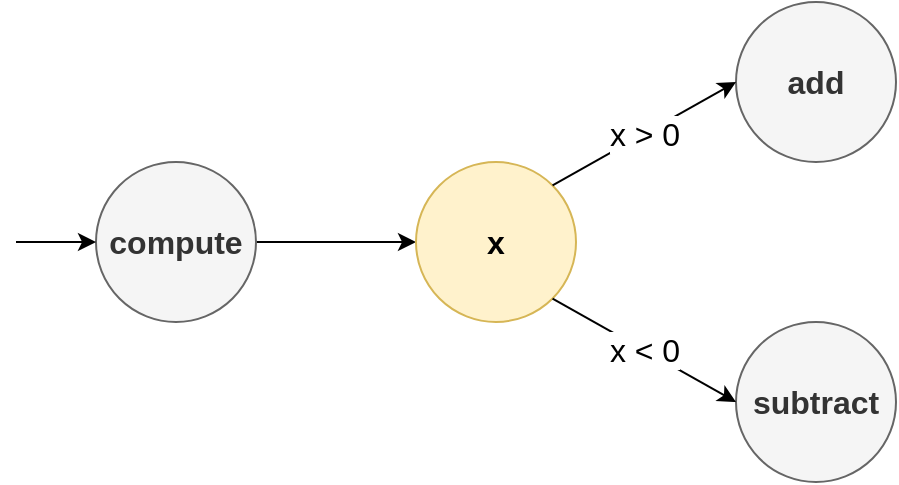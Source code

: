 <mxfile version="20.0.3"><diagram name="Page-1" id="42789a77-a242-8287-6e28-9cd8cfd52e62"><mxGraphModel dx="946" dy="622" grid="1" gridSize="10" guides="1" tooltips="1" connect="1" arrows="1" fold="1" page="1" pageScale="1" pageWidth="1100" pageHeight="850" background="none" math="0" shadow="0"><root><mxCell id="0"/><mxCell id="1" parent="0"/><mxCell id="jKujIQmag5THRmSHXAdi-6" style="rounded=0;orthogonalLoop=1;jettySize=auto;html=1;exitX=1;exitY=0.5;exitDx=0;exitDy=0;entryX=0;entryY=0.5;entryDx=0;entryDy=0;" edge="1" parent="1" source="RXzZ0kTApku4aT5u5Mq1-4" target="jKujIQmag5THRmSHXAdi-3"><mxGeometry relative="1" as="geometry"/></mxCell><mxCell id="RXzZ0kTApku4aT5u5Mq1-4" value="&lt;font size=&quot;3&quot;&gt;&lt;b&gt;compute&lt;/b&gt;&lt;/font&gt;" style="ellipse;whiteSpace=wrap;html=1;fillColor=#f5f5f5;strokeColor=#666666;fontColor=#333333;" parent="1" vertex="1"><mxGeometry x="320" y="240" width="80" height="80" as="geometry"/></mxCell><mxCell id="RXzZ0kTApku4aT5u5Mq1-8" value="" style="endArrow=classic;html=1;rounded=0;fontSize=16;entryX=0;entryY=0.5;entryDx=0;entryDy=0;" parent="1" target="RXzZ0kTApku4aT5u5Mq1-4" edge="1"><mxGeometry width="50" height="50" relative="1" as="geometry"><mxPoint x="280" y="280" as="sourcePoint"/><mxPoint x="270" y="350" as="targetPoint"/></mxGeometry></mxCell><mxCell id="jKujIQmag5THRmSHXAdi-3" value="&lt;font size=&quot;3&quot;&gt;&lt;b&gt;x&lt;/b&gt;&lt;/font&gt;" style="ellipse;whiteSpace=wrap;html=1;fillColor=#fff2cc;strokeColor=#d6b656;" vertex="1" parent="1"><mxGeometry x="480" y="240" width="80" height="80" as="geometry"/></mxCell><mxCell id="jKujIQmag5THRmSHXAdi-11" value="&lt;font size=&quot;3&quot;&gt;&lt;b&gt;add&lt;/b&gt;&lt;/font&gt;" style="ellipse;whiteSpace=wrap;html=1;fillColor=#f5f5f5;strokeColor=#666666;fontColor=#333333;" vertex="1" parent="1"><mxGeometry x="640" y="160" width="80" height="80" as="geometry"/></mxCell><mxCell id="jKujIQmag5THRmSHXAdi-13" value="&lt;font size=&quot;3&quot;&gt;&lt;b&gt;subtract&lt;/b&gt;&lt;/font&gt;" style="ellipse;whiteSpace=wrap;html=1;fillColor=#f5f5f5;strokeColor=#666666;fontColor=#333333;" vertex="1" parent="1"><mxGeometry x="640" y="320" width="80" height="80" as="geometry"/></mxCell><mxCell id="jKujIQmag5THRmSHXAdi-15" value="" style="endArrow=classic;html=1;rounded=0;fontSize=16;exitX=1;exitY=0;exitDx=0;exitDy=0;entryX=0;entryY=0.5;entryDx=0;entryDy=0;" edge="1" parent="1" source="jKujIQmag5THRmSHXAdi-3" target="jKujIQmag5THRmSHXAdi-11"><mxGeometry relative="1" as="geometry"><mxPoint x="660" y="290" as="sourcePoint"/><mxPoint x="760" y="290" as="targetPoint"/><Array as="points"/></mxGeometry></mxCell><mxCell id="jKujIQmag5THRmSHXAdi-16" value="x &amp;gt; 0" style="edgeLabel;resizable=0;html=1;align=center;verticalAlign=middle;fontSize=16;" connectable="0" vertex="1" parent="jKujIQmag5THRmSHXAdi-15"><mxGeometry relative="1" as="geometry"/></mxCell><mxCell id="jKujIQmag5THRmSHXAdi-17" value="" style="endArrow=classic;html=1;rounded=0;fontSize=16;exitX=1;exitY=1;exitDx=0;exitDy=0;entryX=0;entryY=0.5;entryDx=0;entryDy=0;" edge="1" parent="1" source="jKujIQmag5THRmSHXAdi-3" target="jKujIQmag5THRmSHXAdi-13"><mxGeometry relative="1" as="geometry"><mxPoint x="660" y="290" as="sourcePoint"/><mxPoint x="760" y="290" as="targetPoint"/></mxGeometry></mxCell><mxCell id="jKujIQmag5THRmSHXAdi-18" value="x &amp;lt; 0" style="edgeLabel;resizable=0;html=1;align=center;verticalAlign=middle;fontSize=16;" connectable="0" vertex="1" parent="jKujIQmag5THRmSHXAdi-17"><mxGeometry relative="1" as="geometry"/></mxCell></root></mxGraphModel></diagram></mxfile>